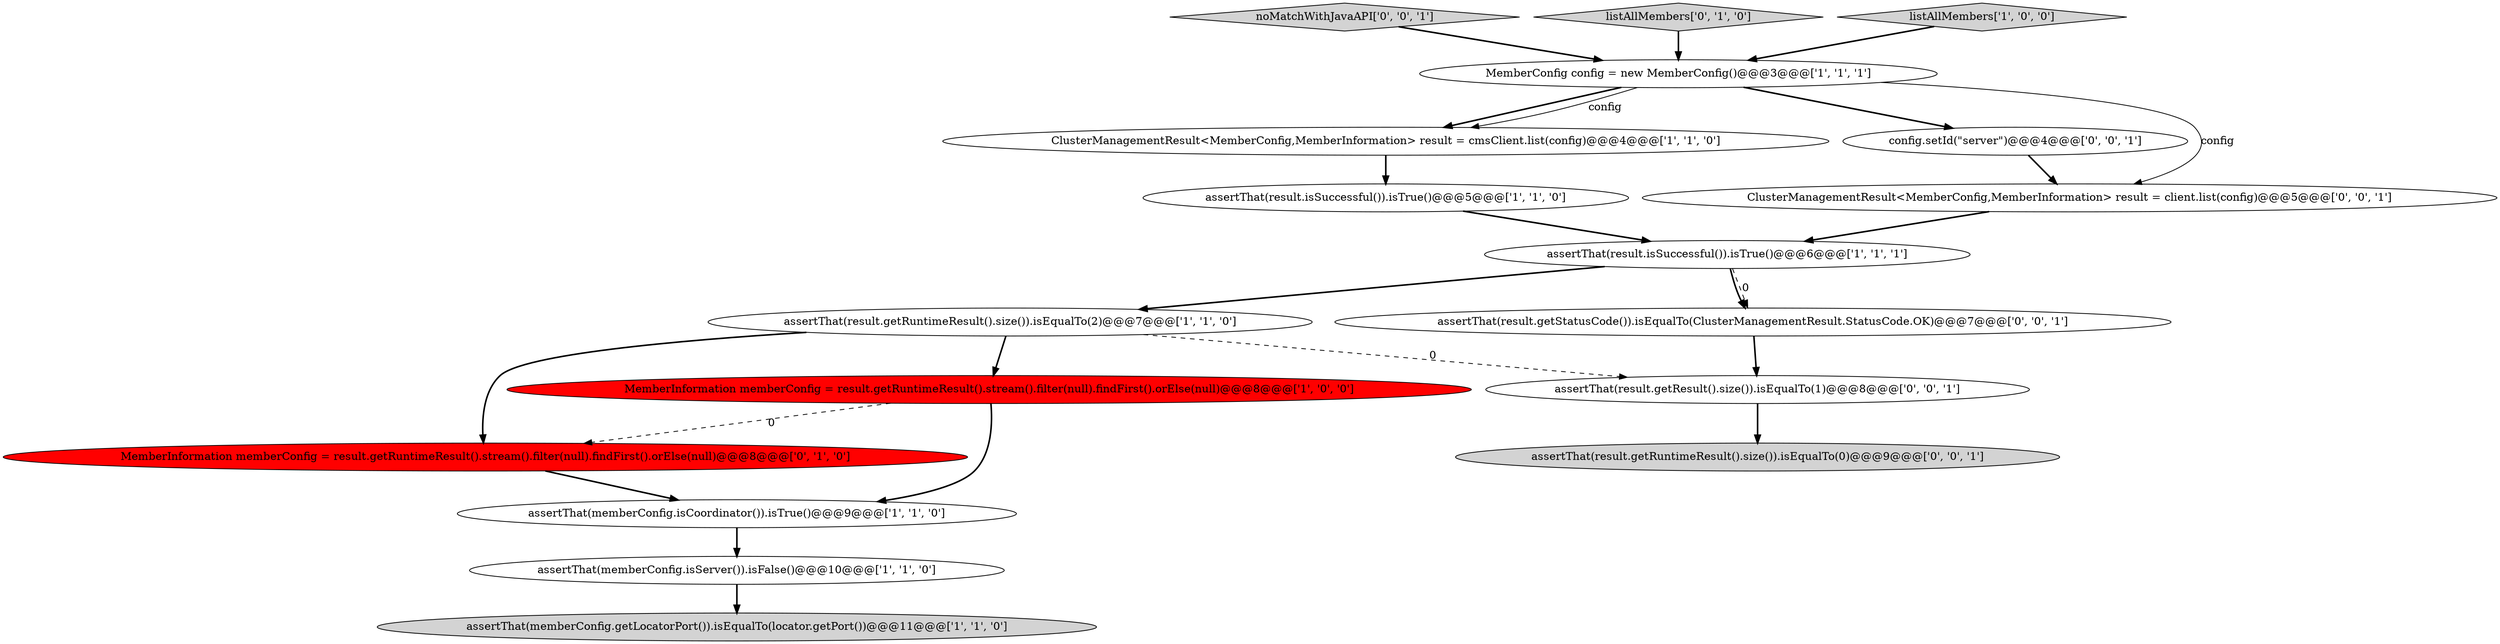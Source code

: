 digraph {
14 [style = filled, label = "noMatchWithJavaAPI['0', '0', '1']", fillcolor = lightgray, shape = diamond image = "AAA0AAABBB3BBB"];
11 [style = filled, label = "listAllMembers['0', '1', '0']", fillcolor = lightgray, shape = diamond image = "AAA0AAABBB2BBB"];
0 [style = filled, label = "assertThat(result.getRuntimeResult().size()).isEqualTo(2)@@@7@@@['1', '1', '0']", fillcolor = white, shape = ellipse image = "AAA0AAABBB1BBB"];
5 [style = filled, label = "MemberConfig config = new MemberConfig()@@@3@@@['1', '1', '1']", fillcolor = white, shape = ellipse image = "AAA0AAABBB1BBB"];
10 [style = filled, label = "MemberInformation memberConfig = result.getRuntimeResult().stream().filter(null).findFirst().orElse(null)@@@8@@@['0', '1', '0']", fillcolor = red, shape = ellipse image = "AAA1AAABBB2BBB"];
15 [style = filled, label = "assertThat(result.getStatusCode()).isEqualTo(ClusterManagementResult.StatusCode.OK)@@@7@@@['0', '0', '1']", fillcolor = white, shape = ellipse image = "AAA0AAABBB3BBB"];
2 [style = filled, label = "ClusterManagementResult<MemberConfig,MemberInformation> result = cmsClient.list(config)@@@4@@@['1', '1', '0']", fillcolor = white, shape = ellipse image = "AAA0AAABBB1BBB"];
1 [style = filled, label = "assertThat(memberConfig.isCoordinator()).isTrue()@@@9@@@['1', '1', '0']", fillcolor = white, shape = ellipse image = "AAA0AAABBB1BBB"];
4 [style = filled, label = "MemberInformation memberConfig = result.getRuntimeResult().stream().filter(null).findFirst().orElse(null)@@@8@@@['1', '0', '0']", fillcolor = red, shape = ellipse image = "AAA1AAABBB1BBB"];
9 [style = filled, label = "listAllMembers['1', '0', '0']", fillcolor = lightgray, shape = diamond image = "AAA0AAABBB1BBB"];
16 [style = filled, label = "assertThat(result.getResult().size()).isEqualTo(1)@@@8@@@['0', '0', '1']", fillcolor = white, shape = ellipse image = "AAA0AAABBB3BBB"];
8 [style = filled, label = "assertThat(result.isSuccessful()).isTrue()@@@6@@@['1', '1', '1']", fillcolor = white, shape = ellipse image = "AAA0AAABBB1BBB"];
17 [style = filled, label = "assertThat(result.getRuntimeResult().size()).isEqualTo(0)@@@9@@@['0', '0', '1']", fillcolor = lightgray, shape = ellipse image = "AAA0AAABBB3BBB"];
3 [style = filled, label = "assertThat(result.isSuccessful()).isTrue()@@@5@@@['1', '1', '0']", fillcolor = white, shape = ellipse image = "AAA0AAABBB1BBB"];
12 [style = filled, label = "config.setId(\"server\")@@@4@@@['0', '0', '1']", fillcolor = white, shape = ellipse image = "AAA0AAABBB3BBB"];
13 [style = filled, label = "ClusterManagementResult<MemberConfig,MemberInformation> result = client.list(config)@@@5@@@['0', '0', '1']", fillcolor = white, shape = ellipse image = "AAA0AAABBB3BBB"];
7 [style = filled, label = "assertThat(memberConfig.getLocatorPort()).isEqualTo(locator.getPort())@@@11@@@['1', '1', '0']", fillcolor = lightgray, shape = ellipse image = "AAA0AAABBB1BBB"];
6 [style = filled, label = "assertThat(memberConfig.isServer()).isFalse()@@@10@@@['1', '1', '0']", fillcolor = white, shape = ellipse image = "AAA0AAABBB1BBB"];
8->15 [style = bold, label=""];
2->3 [style = bold, label=""];
8->15 [style = dashed, label="0"];
0->16 [style = dashed, label="0"];
16->17 [style = bold, label=""];
15->16 [style = bold, label=""];
5->13 [style = solid, label="config"];
8->0 [style = bold, label=""];
12->13 [style = bold, label=""];
11->5 [style = bold, label=""];
5->2 [style = bold, label=""];
0->10 [style = bold, label=""];
1->6 [style = bold, label=""];
5->12 [style = bold, label=""];
0->4 [style = bold, label=""];
3->8 [style = bold, label=""];
5->2 [style = solid, label="config"];
9->5 [style = bold, label=""];
4->1 [style = bold, label=""];
13->8 [style = bold, label=""];
6->7 [style = bold, label=""];
4->10 [style = dashed, label="0"];
10->1 [style = bold, label=""];
14->5 [style = bold, label=""];
}
